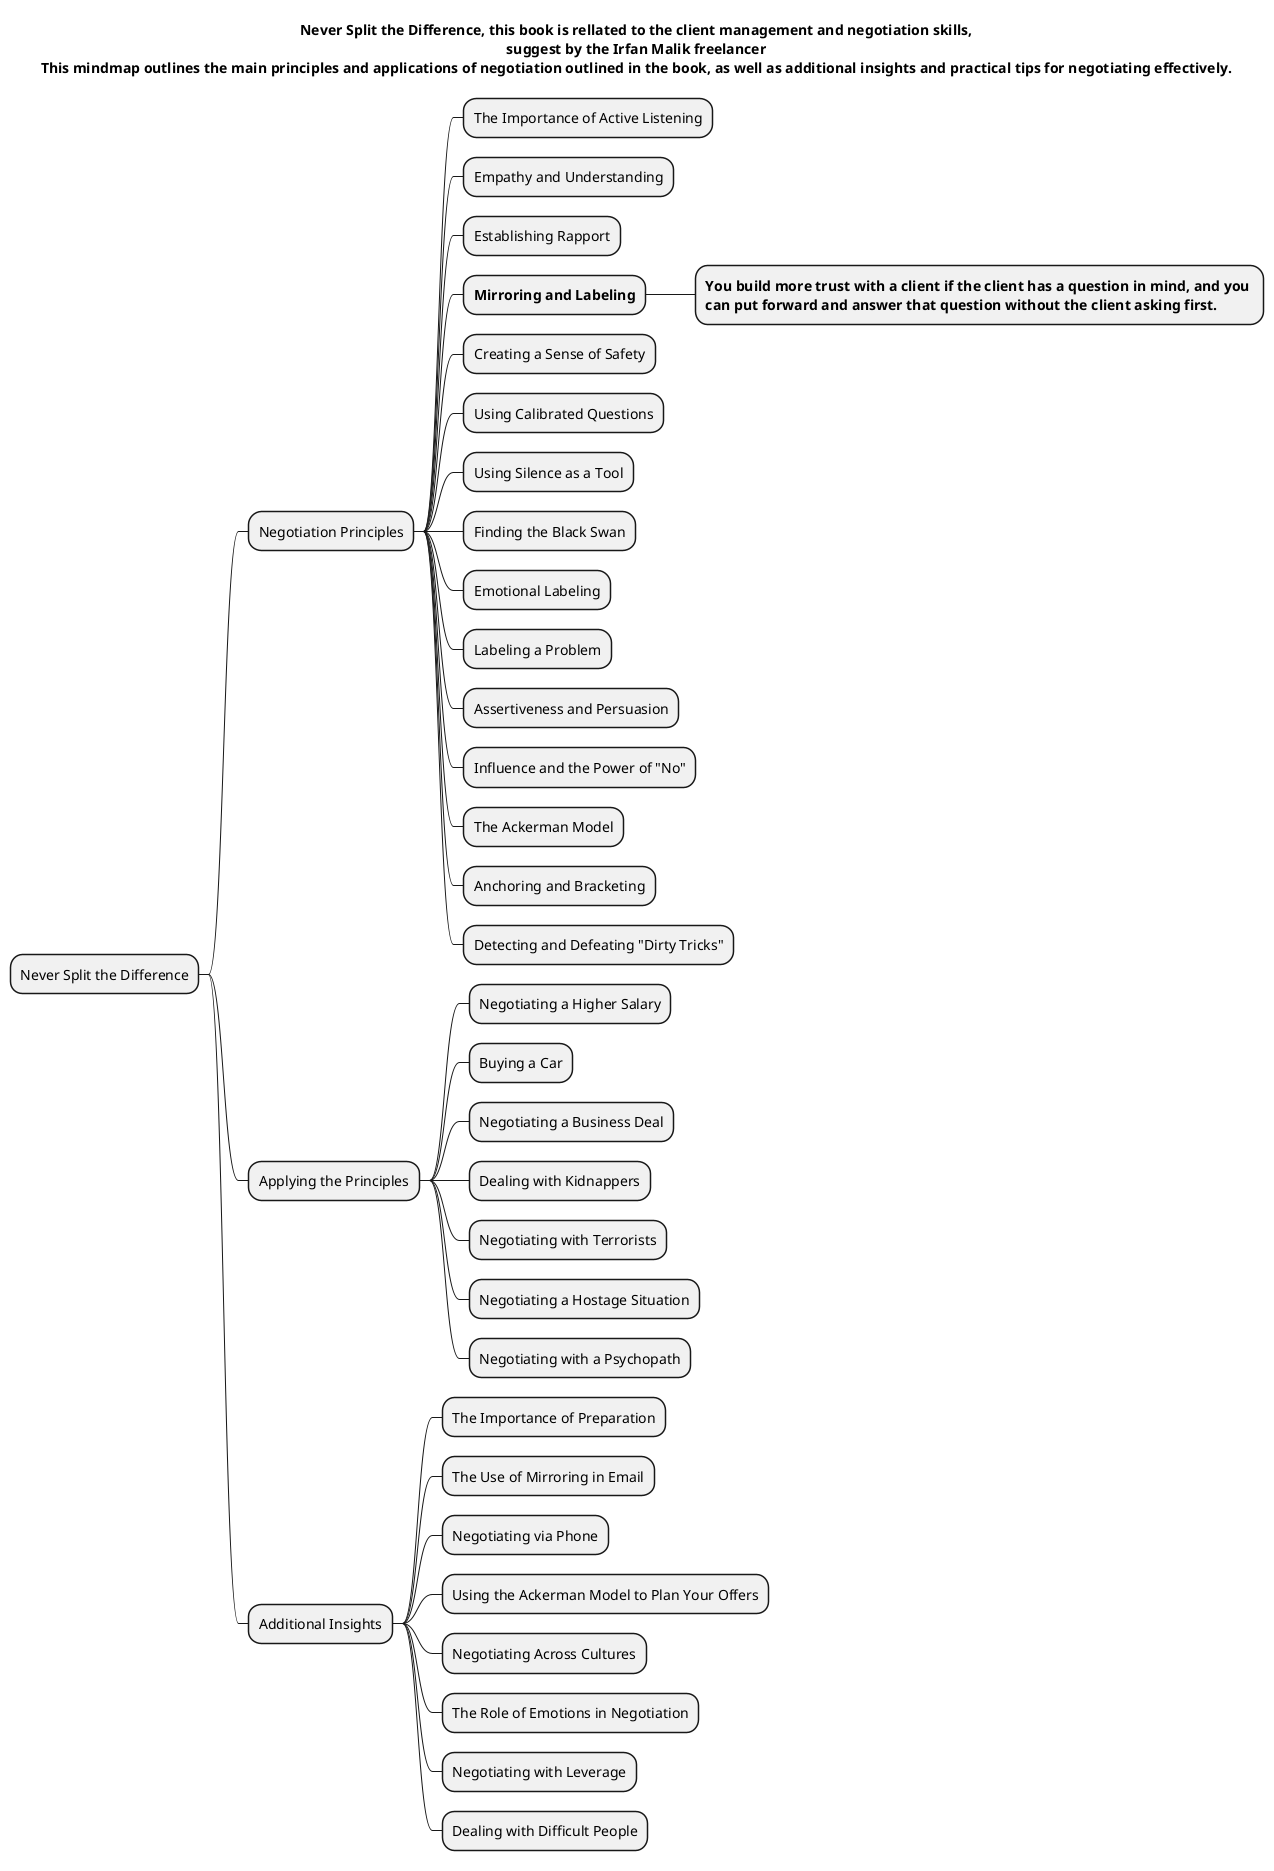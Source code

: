 @startmindmap
title Never Split the Difference, this book is rellated to the client management and negotiation skills,\nsuggest by the Irfan Malik freelancer\nThis mindmap outlines the main principles and applications of negotiation outlined in the book, as well as additional insights and practical tips for negotiating effectively.






 * Never Split the Difference
** Negotiation Principles
*** The Importance of Active Listening
*** Empathy and Understanding
*** Establishing Rapport
*** **Mirroring and Labeling**
**** **You build more trust with a client if the client has a question in mind, and you** \n**can put forward and answer that question without the client asking first.**
*** Creating a Sense of Safety
*** Using Calibrated Questions
*** Using Silence as a Tool
*** Finding the Black Swan
*** Emotional Labeling
*** Labeling a Problem
*** Assertiveness and Persuasion
*** Influence and the Power of "No"
*** The Ackerman Model
*** Anchoring and Bracketing
*** Detecting and Defeating "Dirty Tricks"
** Applying the Principles
*** Negotiating a Higher Salary
*** Buying a Car
*** Negotiating a Business Deal
*** Dealing with Kidnappers
*** Negotiating with Terrorists
*** Negotiating a Hostage Situation
*** Negotiating with a Psychopath
** Additional Insights
*** The Importance of Preparation
*** The Use of Mirroring in Email
*** Negotiating via Phone
*** Using the Ackerman Model to Plan Your Offers
*** Negotiating Across Cultures
*** The Role of Emotions in Negotiation
*** Negotiating with Leverage
*** Dealing with Difficult People
@endmindmap
